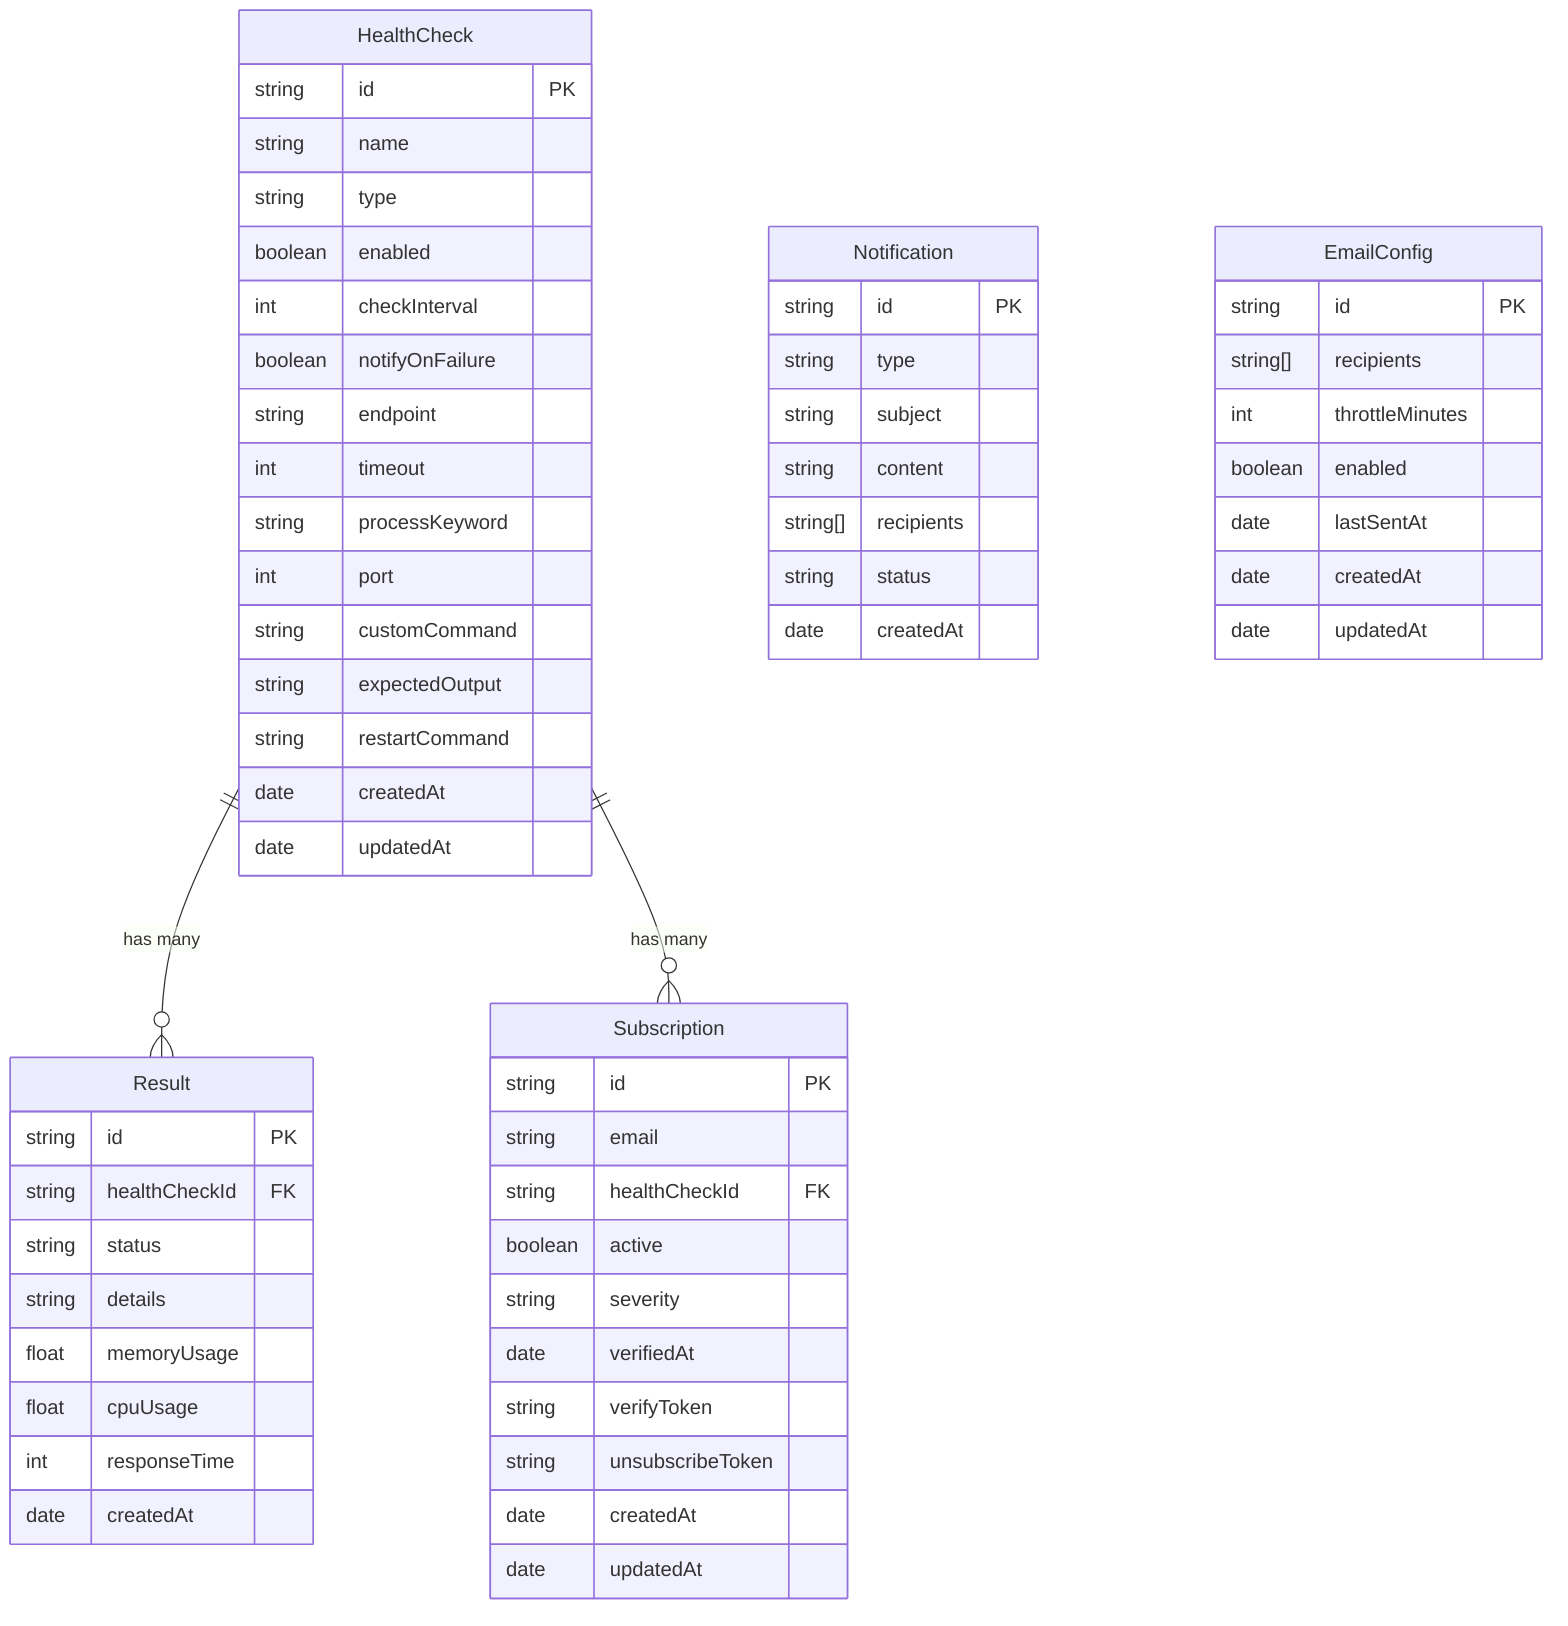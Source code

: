 erDiagram
    HealthCheck {
        string id PK
        string name
        string type
        boolean enabled
        int checkInterval
        boolean notifyOnFailure
        string endpoint
        int timeout
        string processKeyword
        int port
        string customCommand
        string expectedOutput
        string restartCommand
        date createdAt
        date updatedAt
    }
    
    Result {
        string id PK
        string healthCheckId FK
        string status
        string details
        float memoryUsage
        float cpuUsage
        int responseTime
        date createdAt
    }
    
    Notification {
        string id PK
        string type
        string subject
        string content
        string[] recipients
        string status
        date createdAt
    }
    
    EmailConfig {
        string id PK
        string[] recipients
        int throttleMinutes
        boolean enabled
        date lastSentAt
        date createdAt
        date updatedAt
    }
    
    Subscription {
        string id PK
        string email
        string healthCheckId FK
        boolean active
        string severity
        date verifiedAt
        string verifyToken
        string unsubscribeToken
        date createdAt
        date updatedAt
    }
    
    HealthCheck ||--o{ Result : "has many"
    HealthCheck ||--o{ Subscription : "has many"